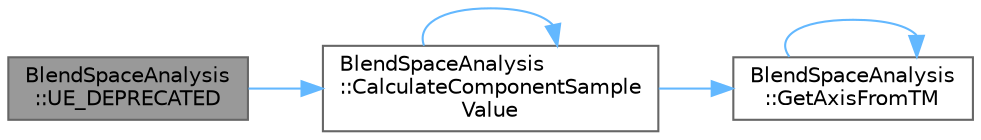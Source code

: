 digraph "BlendSpaceAnalysis::UE_DEPRECATED"
{
 // INTERACTIVE_SVG=YES
 // LATEX_PDF_SIZE
  bgcolor="transparent";
  edge [fontname=Helvetica,fontsize=10,labelfontname=Helvetica,labelfontsize=10];
  node [fontname=Helvetica,fontsize=10,shape=box,height=0.2,width=0.4];
  rankdir="LR";
  Node1 [id="Node000001",label="BlendSpaceAnalysis\l::UE_DEPRECATED",height=0.2,width=0.4,color="gray40", fillcolor="grey60", style="filled", fontcolor="black",tooltip="Helper to extract the component from the FVector functions."];
  Node1 -> Node2 [id="edge1_Node000001_Node000002",color="steelblue1",style="solid",tooltip=" "];
  Node2 [id="Node000002",label="BlendSpaceAnalysis\l::CalculateComponentSample\lValue",height=0.2,width=0.4,color="grey40", fillcolor="white", style="filled",URL="$d6/d26/namespaceBlendSpaceAnalysis.html#a41c5eb62439f5ed192a7debd711bb9f6",tooltip="Helper to extract the component from the FVector functions."];
  Node2 -> Node2 [id="edge2_Node000002_Node000002",color="steelblue1",style="solid",tooltip=" "];
  Node2 -> Node3 [id="edge3_Node000002_Node000003",color="steelblue1",style="solid",tooltip=" "];
  Node3 [id="Node000003",label="BlendSpaceAnalysis\l::GetAxisFromTM",height=0.2,width=0.4,color="grey40", fillcolor="white", style="filled",URL="$d6/d26/namespaceBlendSpaceAnalysis.html#a20694f0c7b293f3afe344d6f9dbdbf92",tooltip=" "];
  Node3 -> Node3 [id="edge4_Node000003_Node000003",color="steelblue1",style="solid",tooltip=" "];
}
